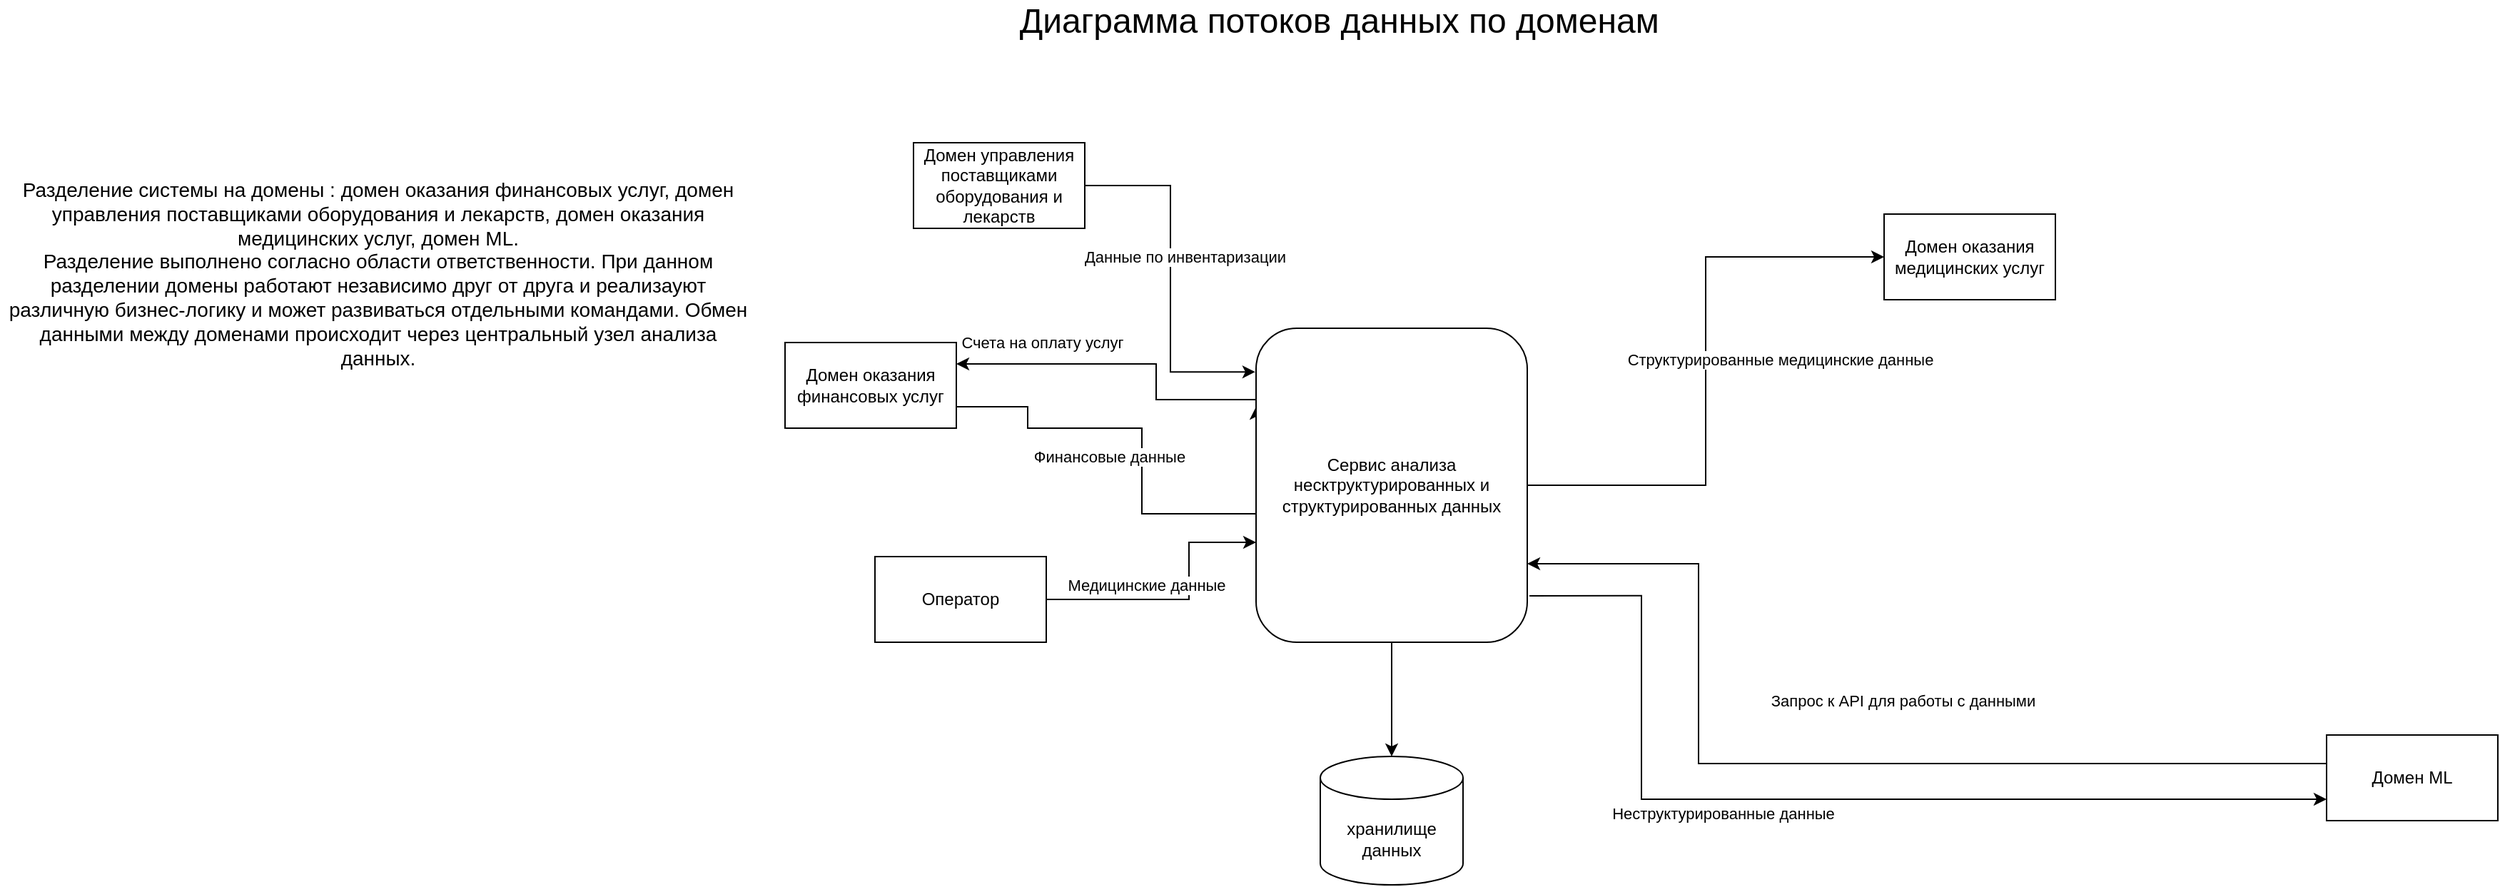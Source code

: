 <mxfile version="26.0.16">
  <diagram name="Страница — 1" id="5H-hBNvwUbpA375HUfUg">
    <mxGraphModel dx="5238" dy="2812" grid="1" gridSize="10" guides="1" tooltips="1" connect="1" arrows="1" fold="1" page="1" pageScale="1" pageWidth="827" pageHeight="1169" math="0" shadow="0">
      <root>
        <mxCell id="0" />
        <mxCell id="1" parent="0" />
        <mxCell id="QS6wYorZDuto70AmAxFD-2" value="&lt;font style=&quot;font-size: 24px;&quot;&gt;&amp;nbsp;Диаграмма потоков данных по доменам&lt;/font&gt;" style="text;html=1;align=center;verticalAlign=middle;whiteSpace=wrap;rounded=0;" parent="1" vertex="1">
          <mxGeometry x="-800" y="40" width="590" height="30" as="geometry" />
        </mxCell>
        <mxCell id="iz8QDXvp_ehCNWUFmsa7-13" style="edgeStyle=orthogonalEdgeStyle;rounded=0;orthogonalLoop=1;jettySize=auto;html=1;exitX=1;exitY=0.75;exitDx=0;exitDy=0;entryX=0;entryY=0.25;entryDx=0;entryDy=0;" edge="1" parent="1" source="iz8QDXvp_ehCNWUFmsa7-1" target="iz8QDXvp_ehCNWUFmsa7-7">
          <mxGeometry relative="1" as="geometry">
            <Array as="points">
              <mxPoint x="-720" y="325" />
              <mxPoint x="-720" y="340" />
              <mxPoint x="-640" y="340" />
              <mxPoint x="-640" y="400" />
              <mxPoint x="-560" y="400" />
            </Array>
          </mxGeometry>
        </mxCell>
        <mxCell id="iz8QDXvp_ehCNWUFmsa7-14" value="Финансовые данные" style="edgeLabel;html=1;align=center;verticalAlign=middle;resizable=0;points=[];" vertex="1" connectable="0" parent="iz8QDXvp_ehCNWUFmsa7-13">
          <mxGeometry x="-0.335" y="-3" relative="1" as="geometry">
            <mxPoint x="2" y="17" as="offset" />
          </mxGeometry>
        </mxCell>
        <mxCell id="iz8QDXvp_ehCNWUFmsa7-1" value="Домен оказания финансовых услуг" style="rounded=0;whiteSpace=wrap;html=1;" vertex="1" parent="1">
          <mxGeometry x="-890" y="280" width="120" height="60" as="geometry" />
        </mxCell>
        <mxCell id="iz8QDXvp_ehCNWUFmsa7-2" value="Домен оказания медицинских услуг" style="rounded=0;whiteSpace=wrap;html=1;" vertex="1" parent="1">
          <mxGeometry x="-120" y="190" width="120" height="60" as="geometry" />
        </mxCell>
        <mxCell id="iz8QDXvp_ehCNWUFmsa7-8" style="edgeStyle=orthogonalEdgeStyle;rounded=0;orthogonalLoop=1;jettySize=auto;html=1;exitX=1;exitY=0.5;exitDx=0;exitDy=0;" edge="1" parent="1" source="iz8QDXvp_ehCNWUFmsa7-4" target="iz8QDXvp_ehCNWUFmsa7-7">
          <mxGeometry relative="1" as="geometry">
            <Array as="points">
              <mxPoint x="-607" y="460" />
              <mxPoint x="-607" y="420" />
            </Array>
          </mxGeometry>
        </mxCell>
        <mxCell id="iz8QDXvp_ehCNWUFmsa7-15" value="Медицинские данные" style="edgeLabel;html=1;align=center;verticalAlign=middle;resizable=0;points=[];" vertex="1" connectable="0" parent="iz8QDXvp_ehCNWUFmsa7-8">
          <mxGeometry x="-0.442" y="2" relative="1" as="geometry">
            <mxPoint x="18" y="-8" as="offset" />
          </mxGeometry>
        </mxCell>
        <mxCell id="iz8QDXvp_ehCNWUFmsa7-4" value="Оператор" style="rounded=0;whiteSpace=wrap;html=1;" vertex="1" parent="1">
          <mxGeometry x="-827" y="430" width="120" height="60" as="geometry" />
        </mxCell>
        <mxCell id="iz8QDXvp_ehCNWUFmsa7-5" value="Домен управления поставщиками оборудования и лекарств" style="rounded=0;whiteSpace=wrap;html=1;" vertex="1" parent="1">
          <mxGeometry x="-800" y="140" width="120" height="60" as="geometry" />
        </mxCell>
        <mxCell id="iz8QDXvp_ehCNWUFmsa7-6" value="Домен ML" style="rounded=0;whiteSpace=wrap;html=1;" vertex="1" parent="1">
          <mxGeometry x="190" y="555" width="120" height="60" as="geometry" />
        </mxCell>
        <mxCell id="iz8QDXvp_ehCNWUFmsa7-11" style="edgeStyle=orthogonalEdgeStyle;rounded=0;orthogonalLoop=1;jettySize=auto;html=1;exitX=1;exitY=0.5;exitDx=0;exitDy=0;entryX=0;entryY=0.5;entryDx=0;entryDy=0;" edge="1" parent="1" source="iz8QDXvp_ehCNWUFmsa7-7" target="iz8QDXvp_ehCNWUFmsa7-2">
          <mxGeometry relative="1" as="geometry" />
        </mxCell>
        <mxCell id="iz8QDXvp_ehCNWUFmsa7-12" value="Структурированные медицинские данные" style="edgeLabel;html=1;align=center;verticalAlign=middle;resizable=0;points=[];" vertex="1" connectable="0" parent="iz8QDXvp_ehCNWUFmsa7-11">
          <mxGeometry x="-0.002" relative="1" as="geometry">
            <mxPoint x="52" y="-9" as="offset" />
          </mxGeometry>
        </mxCell>
        <mxCell id="iz8QDXvp_ehCNWUFmsa7-16" style="edgeStyle=orthogonalEdgeStyle;rounded=0;orthogonalLoop=1;jettySize=auto;html=1;exitX=0;exitY=0.5;exitDx=0;exitDy=0;entryX=1;entryY=0.25;entryDx=0;entryDy=0;" edge="1" parent="1" source="iz8QDXvp_ehCNWUFmsa7-7" target="iz8QDXvp_ehCNWUFmsa7-1">
          <mxGeometry relative="1" as="geometry">
            <mxPoint x="-760" y="320" as="targetPoint" />
            <Array as="points">
              <mxPoint x="-560" y="320" />
              <mxPoint x="-630" y="320" />
              <mxPoint x="-630" y="295" />
            </Array>
          </mxGeometry>
        </mxCell>
        <mxCell id="iz8QDXvp_ehCNWUFmsa7-17" value="Счета на оплату услуг" style="edgeLabel;html=1;align=center;verticalAlign=middle;resizable=0;points=[];" vertex="1" connectable="0" parent="iz8QDXvp_ehCNWUFmsa7-16">
          <mxGeometry x="-0.348" y="-3" relative="1" as="geometry">
            <mxPoint x="-114" y="-37" as="offset" />
          </mxGeometry>
        </mxCell>
        <mxCell id="iz8QDXvp_ehCNWUFmsa7-7" value="Сервис анализа несктруктурированных и структурированных данных" style="rounded=1;whiteSpace=wrap;html=1;" vertex="1" parent="1">
          <mxGeometry x="-560" y="270" width="190" height="220" as="geometry" />
        </mxCell>
        <mxCell id="iz8QDXvp_ehCNWUFmsa7-19" value="хранилище данных" style="shape=cylinder3;whiteSpace=wrap;html=1;boundedLbl=1;backgroundOutline=1;size=15;" vertex="1" parent="1">
          <mxGeometry x="-515" y="570" width="100" height="90" as="geometry" />
        </mxCell>
        <mxCell id="iz8QDXvp_ehCNWUFmsa7-26" style="edgeStyle=orthogonalEdgeStyle;rounded=0;orthogonalLoop=1;jettySize=auto;html=1;exitX=1.008;exitY=0.852;exitDx=0;exitDy=0;entryX=0;entryY=0.75;entryDx=0;entryDy=0;exitPerimeter=0;" edge="1" parent="1" source="iz8QDXvp_ehCNWUFmsa7-7" target="iz8QDXvp_ehCNWUFmsa7-6">
          <mxGeometry relative="1" as="geometry">
            <mxPoint x="-70" y="605" as="sourcePoint" />
            <Array as="points">
              <mxPoint x="-290" y="457" />
              <mxPoint x="-290" y="600" />
            </Array>
          </mxGeometry>
        </mxCell>
        <mxCell id="iz8QDXvp_ehCNWUFmsa7-27" value="Неструктурированные данные" style="edgeLabel;html=1;align=center;verticalAlign=middle;resizable=0;points=[];" vertex="1" connectable="0" parent="iz8QDXvp_ehCNWUFmsa7-26">
          <mxGeometry x="-0.325" relative="1" as="geometry">
            <mxPoint x="41" y="10" as="offset" />
          </mxGeometry>
        </mxCell>
        <mxCell id="iz8QDXvp_ehCNWUFmsa7-28" style="edgeStyle=orthogonalEdgeStyle;rounded=0;orthogonalLoop=1;jettySize=auto;html=1;exitX=0;exitY=0.25;exitDx=0;exitDy=0;entryX=1;entryY=0.75;entryDx=0;entryDy=0;" edge="1" parent="1" source="iz8QDXvp_ehCNWUFmsa7-6" target="iz8QDXvp_ehCNWUFmsa7-7">
          <mxGeometry relative="1" as="geometry">
            <mxPoint x="-190" y="575" as="sourcePoint" />
            <Array as="points">
              <mxPoint x="190" y="575" />
              <mxPoint x="-250" y="575" />
              <mxPoint x="-250" y="435" />
            </Array>
          </mxGeometry>
        </mxCell>
        <mxCell id="iz8QDXvp_ehCNWUFmsa7-29" value="Запрос к API для работы с данными" style="edgeLabel;html=1;align=center;verticalAlign=middle;resizable=0;points=[];" vertex="1" connectable="0" parent="iz8QDXvp_ehCNWUFmsa7-28">
          <mxGeometry x="0.059" y="1" relative="1" as="geometry">
            <mxPoint x="71" y="-45" as="offset" />
          </mxGeometry>
        </mxCell>
        <mxCell id="iz8QDXvp_ehCNWUFmsa7-30" style="edgeStyle=orthogonalEdgeStyle;rounded=0;orthogonalLoop=1;jettySize=auto;html=1;exitX=0.5;exitY=1;exitDx=0;exitDy=0;entryX=0.5;entryY=0;entryDx=0;entryDy=0;entryPerimeter=0;" edge="1" parent="1" source="iz8QDXvp_ehCNWUFmsa7-7" target="iz8QDXvp_ehCNWUFmsa7-19">
          <mxGeometry relative="1" as="geometry" />
        </mxCell>
        <mxCell id="iz8QDXvp_ehCNWUFmsa7-31" style="edgeStyle=orthogonalEdgeStyle;rounded=0;orthogonalLoop=1;jettySize=auto;html=1;exitX=1;exitY=0.5;exitDx=0;exitDy=0;entryX=-0.003;entryY=0.139;entryDx=0;entryDy=0;entryPerimeter=0;" edge="1" parent="1" source="iz8QDXvp_ehCNWUFmsa7-5" target="iz8QDXvp_ehCNWUFmsa7-7">
          <mxGeometry relative="1" as="geometry" />
        </mxCell>
        <mxCell id="iz8QDXvp_ehCNWUFmsa7-33" value="Данные по инвентаризации" style="edgeLabel;html=1;align=center;verticalAlign=middle;resizable=0;points=[];" vertex="1" connectable="0" parent="iz8QDXvp_ehCNWUFmsa7-31">
          <mxGeometry x="-0.656" y="3" relative="1" as="geometry">
            <mxPoint x="27" y="53" as="offset" />
          </mxGeometry>
        </mxCell>
        <mxCell id="iz8QDXvp_ehCNWUFmsa7-34" value="&lt;font style=&quot;font-size: 14px;&quot;&gt;Разделение системы на домены : домен оказания финансовых услуг, домен управления поставщиками оборудования и лекарств, домен оказания медицинских услуг, домен ML.&lt;/font&gt;&lt;div&gt;&lt;span style=&quot;font-size: 14px;&quot;&gt;Разделение выполнено согласно области ответственности. При данном разделении домены работают независимо друг от друга и реализауют различную бизнес-логику и может развиваться отдельными командами. Обмен данными между доменами происходит через центральный узел анализа данных.&lt;br&gt;&lt;/span&gt;&lt;div&gt;&lt;font style=&quot;font-size: 14px;&quot;&gt;&lt;br&gt;&lt;/font&gt;&lt;/div&gt;&lt;/div&gt;" style="text;html=1;align=center;verticalAlign=middle;whiteSpace=wrap;rounded=0;" vertex="1" parent="1">
          <mxGeometry x="-1440" y="110" width="530" height="260" as="geometry" />
        </mxCell>
      </root>
    </mxGraphModel>
  </diagram>
</mxfile>
